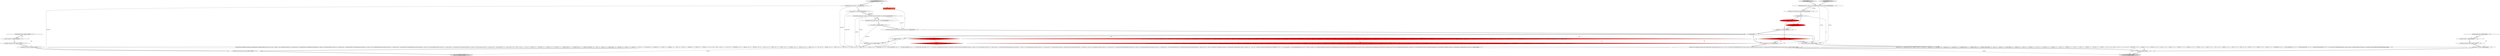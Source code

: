digraph {
17 [style = filled, label = "enterOuterAlt(_localctx,2)@@@26@@@['1', '1', '0']", fillcolor = white, shape = ellipse image = "AAA0AAABBB1BBB"];
15 [style = filled, label = "enterOuterAlt(_localctx,1)@@@10@@@['1', '1', '0']", fillcolor = white, shape = ellipse image = "AAA0AAABBB1BBB"];
36 [style = filled, label = "return _localctx@@@143@@@['0', '0', '1']", fillcolor = lightgray, shape = ellipse image = "AAA0AAABBB3BBB"];
38 [style = filled, label = "_errHandler.reportError(this,re)@@@137@@@['0', '0', '1']", fillcolor = white, shape = ellipse image = "AAA0AAABBB3BBB"];
29 [style = filled, label = "{setState(590)_errHandler.sync(this)switch (getInterpreter().adaptivePredict(_input,79,_ctx)) {case 1:{_localctx = new CastContext(_localctx)_ctx = _localctx_prevctx = _localctxsetState(570)castExpression()}breakcase 2:{_localctx = new ExtractContext(_localctx)_ctx = _localctx_prevctx = _localctxsetState(571)extractExpression()}breakcase 3:{_localctx = new CurrentDateTimeFunctionContext(_localctx)_ctx = _localctx_prevctx = _localctxsetState(572)builtinDateTimeFunction()}breakcase 4:{_localctx = new ConstantDefaultContext(_localctx)_ctx = _localctx_prevctx = _localctxsetState(573)constant()}breakcase 5:{_localctx = new StarContext(_localctx)_ctx = _localctx_prevctx = _localctxsetState(577)_la = _input.LA(1)if ((((_la) & ~0x3f) == 0 && ((1L << _la) & ((1L << ANALYZE) | (1L << ANALYZED) | (1L << CATALOGS) | (1L << COLUMNS) | (1L << CURRENT_DATE) | (1L << CURRENT_TIME) | (1L << CURRENT_TIMESTAMP) | (1L << DAY) | (1L << DEBUG) | (1L << EXECUTABLE) | (1L << EXPLAIN) | (1L << FIRST) | (1L << FORMAT) | (1L << FULL) | (1L << FUNCTIONS) | (1L << GRAPHVIZ) | (1L << HOUR) | (1L << INTERVAL) | (1L << LAST) | (1L << LIMIT) | (1L << MAPPED) | (1L << MINUTE) | (1L << MONTH))) != 0) || ((((_la - 64)) & ~0x3f) == 0 && ((1L << (_la - 64)) & ((1L << (OPTIMIZED - 64)) | (1L << (PARSED - 64)) | (1L << (PHYSICAL - 64)) | (1L << (PLAN - 64)) | (1L << (RLIKE - 64)) | (1L << (QUERY - 64)) | (1L << (SCHEMAS - 64)) | (1L << (SECOND - 64)) | (1L << (SHOW - 64)) | (1L << (SYS - 64)) | (1L << (TABLES - 64)) | (1L << (TEXT - 64)) | (1L << (TYPE - 64)) | (1L << (TYPES - 64)) | (1L << (VERIFY - 64)) | (1L << (YEAR - 64)) | (1L << (IDENTIFIER - 64)) | (1L << (DIGIT_IDENTIFIER - 64)) | (1L << (QUOTED_IDENTIFIER - 64)) | (1L << (BACKQUOTED_IDENTIFIER - 64)))) != 0)) {{setState(574)qualifiedName()setState(575)match(DOT)}}setState(579)match(ASTERISK)}breakcase 6:{_localctx = new FunctionContext(_localctx)_ctx = _localctx_prevctx = _localctxsetState(580)functionExpression()}breakcase 7:{_localctx = new SubqueryExpressionContext(_localctx)_ctx = _localctx_prevctx = _localctxsetState(581)match(T__0)setState(582)query()setState(583)match(T__1)}breakcase 8:{_localctx = new DereferenceContext(_localctx)_ctx = _localctx_prevctx = _localctxsetState(585)qualifiedName()}breakcase 9:{_localctx = new ParenthesizedExpressionContext(_localctx)_ctx = _localctx_prevctx = _localctxsetState(586)match(T__0)setState(587)expression()setState(588)match(T__1)}break_ctx.stop = _input.LT(-1)setState(597)_errHandler.sync(this)_alt = getInterpreter().adaptivePredict(_input,80,_ctx)while (_alt != 2 && _alt != org.antlr.v4.runtime.atn.ATN.INVALID_ALT_NUMBER) {if (_alt == 1) {if (_parseListeners != null) triggerExitRuleEvent()_prevctx = _localctx{{_localctx = new CastOperatorExpressionContext(new PrimaryExpressionContext(_parentctx,_parentState))pushNewRecursionContext(_localctx,_startState,RULE_primaryExpression)setState(592)if (!(precpred(_ctx,9))) throw new FailedPredicateException(this,\"precpred(_ctx, 9)\")setState(593)match(CAST_OP)setState(594)dataType()}}}setState(599)_errHandler.sync(this)_alt = getInterpreter().adaptivePredict(_input,80,_ctx)}}@@@13@@@['0', '0', '1']", fillcolor = white, shape = ellipse image = "AAA0AAABBB3BBB"];
1 [style = filled, label = "(((_la) & ~0x3f) == 0 && ((1L << _la) & ((1L << ANALYZE) | (1L << ANALYZED) | (1L << CATALOGS) | (1L << COLUMNS) | (1L << CURRENT_DATE) | (1L << CURRENT_TIME) | (1L << CURRENT_TIMESTAMP) | (1L << DAY) | (1L << DEBUG) | (1L << EXECUTABLE) | (1L << EXPLAIN) | (1L << FIRST) | (1L << FORMAT) | (1L << FULL) | (1L << FUNCTIONS) | (1L << GRAPHVIZ) | (1L << HOUR) | (1L << INTERVAL) | (1L << LAST) | (1L << LIMIT) | (1L << MAPPED) | (1L << MINUTE) | (1L << MONTH))) != 0) || ((((_la - 64)) & ~0x3f) == 0 && ((1L << (_la - 64)) & ((1L << (OPTIMIZED - 64)) | (1L << (PARSED - 64)) | (1L << (PHYSICAL - 64)) | (1L << (PLAN - 64)) | (1L << (RLIKE - 64)) | (1L << (QUERY - 64)) | (1L << (SCHEMAS - 64)) | (1L << (SECOND - 64)) | (1L << (SHOW - 64)) | (1L << (SYS - 64)) | (1L << (TABLES - 64)) | (1L << (TEXT - 64)) | (1L << (TYPE - 64)) | (1L << (TYPES - 64)) | (1L << (VERIFY - 64)) | (1L << (YEAR - 64)) | (1L << (IDENTIFIER - 64)) | (1L << (DIGIT_IDENTIFIER - 64)) | (1L << (QUOTED_IDENTIFIER - 64)) | (1L << (BACKQUOTED_IDENTIFIER - 64)))) != 0)@@@14@@@['1', '0', '0']", fillcolor = red, shape = diamond image = "AAA1AAABBB1BBB"];
16 [style = filled, label = "int _la@@@9@@@['1', '0', '1']", fillcolor = white, shape = ellipse image = "AAA0AAABBB1BBB"];
3 [style = filled, label = "TableIdentifierContext _localctx = new TableIdentifierContext(_ctx,getState())@@@3@@@['1', '1', '0']", fillcolor = white, shape = ellipse image = "AAA0AAABBB1BBB"];
37 [style = filled, label = "PrimaryExpressionContext _prevctx = _localctx@@@6@@@['0', '0', '1']", fillcolor = white, shape = ellipse image = "AAA0AAABBB3BBB"];
32 [style = filled, label = "int _parentState = getState()@@@4@@@['0', '0', '1']", fillcolor = white, shape = ellipse image = "AAA0AAABBB3BBB"];
21 [style = filled, label = "tableIdentifier['0', '1', '0']", fillcolor = lightgray, shape = diamond image = "AAA0AAABBB2BBB"];
25 [style = filled, label = "enterRecursionRule(_localctx,60,RULE_primaryExpression,_p)@@@8@@@['0', '0', '1']", fillcolor = white, shape = ellipse image = "AAA0AAABBB3BBB"];
18 [style = filled, label = "RecognitionException re@@@45@@@['1', '1', '0']", fillcolor = white, shape = diamond image = "AAA0AAABBB1BBB"];
24 [style = filled, label = "primaryExpression['0', '0', '1']", fillcolor = lightgray, shape = diamond image = "AAA0AAABBB3BBB"];
19 [style = filled, label = "setState(766)@@@7@@@['0', '1', '0']", fillcolor = red, shape = ellipse image = "AAA1AAABBB2BBB"];
30 [style = filled, label = "int _startState = 60@@@7@@@['0', '0', '1']", fillcolor = white, shape = ellipse image = "AAA0AAABBB3BBB"];
39 [style = filled, label = "PrimaryExpressionContext _localctx = new PrimaryExpressionContext(_ctx,_parentState)@@@5@@@['0', '0', '1']", fillcolor = white, shape = ellipse image = "AAA0AAABBB3BBB"];
10 [style = filled, label = "_errHandler.recover(this,re)@@@48@@@['1', '1', '0']", fillcolor = white, shape = ellipse image = "AAA0AAABBB1BBB"];
2 [style = filled, label = "setState(749)@@@7@@@['1', '0', '0']", fillcolor = red, shape = ellipse image = "AAA1AAABBB1BBB"];
23 [style = filled, label = "getInterpreter().adaptivePredict(_input,101,_ctx)@@@9@@@['0', '1', '0']", fillcolor = red, shape = diamond image = "AAA1AAABBB2BBB"];
26 [style = filled, label = "_errHandler.recover(this,re)@@@138@@@['0', '0', '1']", fillcolor = white, shape = ellipse image = "AAA0AAABBB3BBB"];
35 [style = filled, label = "int _alt@@@11@@@['0', '0', '1']", fillcolor = white, shape = ellipse image = "AAA0AAABBB3BBB"];
13 [style = filled, label = "{setState(757)_la = _input.LA(1)if ((((_la) & ~0x3f) == 0 && ((1L << _la) & ((1L << ANALYZE) | (1L << ANALYZED) | (1L << CATALOGS) | (1L << COLUMNS) | (1L << CURRENT_DATE) | (1L << CURRENT_TIME) | (1L << CURRENT_TIMESTAMP) | (1L << DAY) | (1L << DEBUG) | (1L << EXECUTABLE) | (1L << EXPLAIN) | (1L << FIRST) | (1L << FORMAT) | (1L << FULL) | (1L << FUNCTIONS) | (1L << GRAPHVIZ) | (1L << HOUR) | (1L << INTERVAL) | (1L << LAST) | (1L << LIMIT) | (1L << MAPPED) | (1L << MINUTE) | (1L << MONTH))) != 0) || ((((_la - 67)) & ~0x3f) == 0 && ((1L << (_la - 67)) & ((1L << (OPTIMIZED - 67)) | (1L << (PARSED - 67)) | (1L << (PHYSICAL - 67)) | (1L << (PLAN - 67)) | (1L << (RLIKE - 67)) | (1L << (QUERY - 67)) | (1L << (SCHEMAS - 67)) | (1L << (SECOND - 67)) | (1L << (SHOW - 67)) | (1L << (SYS - 67)) | (1L << (TABLES - 67)) | (1L << (TEXT - 67)) | (1L << (TYPE - 67)) | (1L << (TYPES - 67)) | (1L << (VERIFY - 67)) | (1L << (YEAR - 67)) | (1L << (IDENTIFIER - 67)) | (1L << (DIGIT_IDENTIFIER - 67)) | (1L << (QUOTED_IDENTIFIER - 67)) | (1L << (BACKQUOTED_IDENTIFIER - 67)))) != 0)) {{setState(754)((TableIdentifierContext)_localctx).catalog = identifier()setState(755)match(T__3)}}setState(759)match(TABLE_IDENTIFIER)}@@@11@@@['1', '1', '0']", fillcolor = white, shape = ellipse image = "AAA0AAABBB1BBB"];
11 [style = filled, label = "{setState(763)_errHandler.sync(this)switch (getInterpreter().adaptivePredict(_input,100,_ctx)) {case 1:{setState(760)((TableIdentifierContext)_localctx).catalog = identifier()setState(761)match(T__3)}breaksetState(765)((TableIdentifierContext)_localctx).name = identifier()}@@@27@@@['1', '1', '0']", fillcolor = white, shape = ellipse image = "AAA0AAABBB1BBB"];
34 [style = filled, label = "ParserRuleContext _parentctx = _ctx@@@3@@@['0', '0', '1']", fillcolor = white, shape = ellipse image = "AAA0AAABBB3BBB"];
40 [style = filled, label = "enterOuterAlt(_localctx,1)@@@12@@@['0', '0', '1']", fillcolor = white, shape = ellipse image = "AAA0AAABBB3BBB"];
22 [style = filled, label = "(((_la) & ~0x3f) == 0 && ((1L << _la) & ((1L << ANALYZE) | (1L << ANALYZED) | (1L << CATALOGS) | (1L << COLUMNS) | (1L << CURRENT_DATE) | (1L << CURRENT_TIME) | (1L << CURRENT_TIMESTAMP) | (1L << DAY) | (1L << DEBUG) | (1L << EXECUTABLE) | (1L << EXPLAIN) | (1L << FIRST) | (1L << FORMAT) | (1L << FULL) | (1L << FUNCTIONS) | (1L << GRAPHVIZ) | (1L << HOUR) | (1L << INTERVAL) | (1L << LAST) | (1L << LIMIT) | (1L << MAPPED) | (1L << MINUTE) | (1L << MONTH))) != 0) || ((((_la - 67)) & ~0x3f) == 0 && ((1L << (_la - 67)) & ((1L << (OPTIMIZED - 67)) | (1L << (PARSED - 67)) | (1L << (PHYSICAL - 67)) | (1L << (PLAN - 67)) | (1L << (RLIKE - 67)) | (1L << (QUERY - 67)) | (1L << (SCHEMAS - 67)) | (1L << (SECOND - 67)) | (1L << (SHOW - 67)) | (1L << (SYS - 67)) | (1L << (TABLES - 67)) | (1L << (TEXT - 67)) | (1L << (TYPE - 67)) | (1L << (TYPES - 67)) | (1L << (VERIFY - 67)) | (1L << (YEAR - 67)) | (1L << (IDENTIFIER - 67)) | (1L << (DIGIT_IDENTIFIER - 67)) | (1L << (QUOTED_IDENTIFIER - 67)) | (1L << (BACKQUOTED_IDENTIFIER - 67)))) != 0)@@@14@@@['0', '1', '0']", fillcolor = red, shape = diamond image = "AAA1AAABBB2BBB"];
9 [style = filled, label = "_localctx.exception = re@@@46@@@['1', '1', '0']", fillcolor = white, shape = ellipse image = "AAA0AAABBB1BBB"];
12 [style = filled, label = "enterRule(_localctx,96,RULE_tableIdentifier)@@@4@@@['1', '1', '0']", fillcolor = white, shape = ellipse image = "AAA0AAABBB1BBB"];
0 [style = filled, label = "_errHandler.sync(this)@@@8@@@['1', '1', '0']", fillcolor = white, shape = ellipse image = "AAA0AAABBB1BBB"];
5 [style = filled, label = "int _la@@@5@@@['1', '1', '0']", fillcolor = white, shape = ellipse image = "AAA0AAABBB1BBB"];
6 [style = filled, label = "{exitRule()}@@@50@@@['1', '1', '0']", fillcolor = white, shape = ellipse image = "AAA0AAABBB1BBB"];
20 [style = filled, label = "getInterpreter().adaptivePredict(_input,100,_ctx)@@@30@@@['0', '1', '0']", fillcolor = red, shape = diamond image = "AAA1AAABBB2BBB"];
31 [style = filled, label = "_localctx.exception = re@@@136@@@['0', '0', '1']", fillcolor = white, shape = ellipse image = "AAA0AAABBB3BBB"];
7 [style = filled, label = "tableIdentifier['1', '0', '0']", fillcolor = lightgray, shape = diamond image = "AAA0AAABBB1BBB"];
33 [style = filled, label = "RecognitionException re@@@135@@@['0', '0', '1']", fillcolor = white, shape = diamond image = "AAA0AAABBB3BBB"];
8 [style = filled, label = "getInterpreter().adaptivePredict(_input,97,_ctx)@@@30@@@['1', '0', '0']", fillcolor = red, shape = diamond image = "AAA1AAABBB1BBB"];
4 [style = filled, label = "_errHandler.reportError(this,re)@@@47@@@['1', '1', '0']", fillcolor = white, shape = ellipse image = "AAA0AAABBB1BBB"];
27 [style = filled, label = "{unrollRecursionContexts(_parentctx)}@@@140@@@['0', '0', '1']", fillcolor = white, shape = ellipse image = "AAA0AAABBB3BBB"];
28 [style = filled, label = "int _p@@@2@@@['0', '0', '1']", fillcolor = tomato, shape = box image = "AAA0AAABBB3BBB"];
14 [style = filled, label = "return _localctx@@@53@@@['1', '1', '0']", fillcolor = lightgray, shape = ellipse image = "AAA0AAABBB1BBB"];
39->37 [style = bold, label=""];
4->10 [style = bold, label=""];
28->25 [style = solid, label="_p"];
16->15 [style = bold, label=""];
0->16 [style = bold, label=""];
16->8 [style = dotted, label="true"];
15->13 [style = bold, label=""];
27->36 [style = bold, label=""];
2->19 [style = dashed, label="0"];
16->29 [style = solid, label="_la"];
12->5 [style = bold, label=""];
23->22 [style = dotted, label="true"];
11->14 [style = solid, label="_localctx"];
34->29 [style = solid, label="_parentctx"];
37->30 [style = bold, label=""];
30->29 [style = solid, label="_startState"];
9->4 [style = bold, label=""];
35->29 [style = solid, label="_alt"];
11->6 [style = bold, label=""];
16->17 [style = dotted, label="true"];
8->20 [style = dashed, label="0"];
39->37 [style = solid, label="_localctx"];
32->39 [style = solid, label="_parentState"];
23->15 [style = bold, label=""];
3->15 [style = solid, label="_localctx"];
39->25 [style = solid, label="_localctx"];
30->25 [style = bold, label=""];
24->34 [style = bold, label=""];
16->23 [style = dashed, label="0"];
31->38 [style = bold, label=""];
39->40 [style = solid, label="_localctx"];
3->12 [style = bold, label=""];
16->17 [style = bold, label=""];
3->12 [style = solid, label="_localctx"];
24->28 [style = dotted, label="true"];
25->16 [style = bold, label=""];
10->6 [style = bold, label=""];
33->26 [style = dotted, label="true"];
7->3 [style = bold, label=""];
19->0 [style = bold, label=""];
1->22 [style = dashed, label="0"];
6->14 [style = bold, label=""];
18->10 [style = dotted, label="true"];
5->19 [style = bold, label=""];
5->13 [style = solid, label="_la"];
35->40 [style = bold, label=""];
40->29 [style = bold, label=""];
5->2 [style = bold, label=""];
29->27 [style = bold, label=""];
2->0 [style = bold, label=""];
26->27 [style = bold, label=""];
23->20 [style = dotted, label="true"];
0->23 [style = bold, label=""];
3->17 [style = solid, label="_localctx"];
16->1 [style = dotted, label="true"];
29->36 [style = solid, label="_localctx"];
18->9 [style = dotted, label="true"];
32->29 [style = solid, label="_parentState"];
18->9 [style = bold, label=""];
13->14 [style = solid, label="_localctx"];
33->31 [style = bold, label=""];
23->17 [style = bold, label=""];
34->27 [style = solid, label="_parentctx"];
34->32 [style = bold, label=""];
32->39 [style = bold, label=""];
38->26 [style = bold, label=""];
39->29 [style = solid, label="_localctx"];
18->4 [style = dotted, label="true"];
23->15 [style = dotted, label="true"];
13->6 [style = bold, label=""];
16->35 [style = bold, label=""];
33->38 [style = dotted, label="true"];
23->17 [style = dotted, label="true"];
21->3 [style = bold, label=""];
16->15 [style = dotted, label="true"];
17->11 [style = bold, label=""];
33->31 [style = dotted, label="true"];
}
